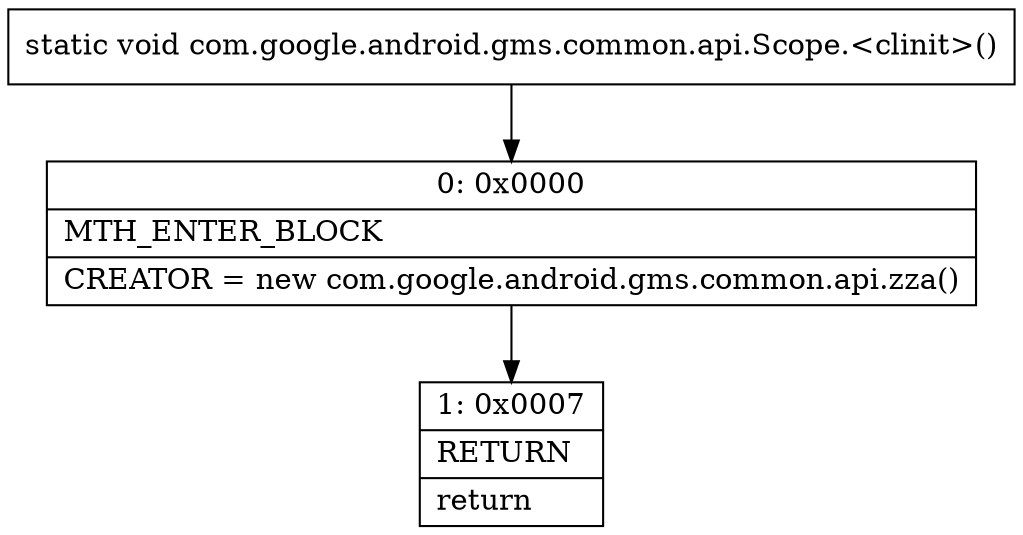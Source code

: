 digraph "CFG forcom.google.android.gms.common.api.Scope.\<clinit\>()V" {
Node_0 [shape=record,label="{0\:\ 0x0000|MTH_ENTER_BLOCK\l|CREATOR = new com.google.android.gms.common.api.zza()\l}"];
Node_1 [shape=record,label="{1\:\ 0x0007|RETURN\l|return\l}"];
MethodNode[shape=record,label="{static void com.google.android.gms.common.api.Scope.\<clinit\>() }"];
MethodNode -> Node_0;
Node_0 -> Node_1;
}

